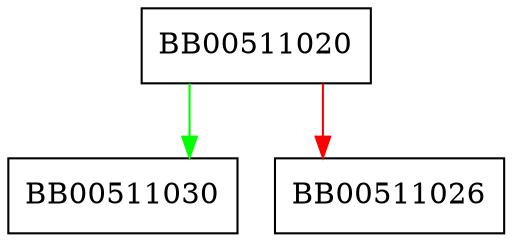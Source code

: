 digraph ASN1_GENERALIZEDTIME_check {
  node [shape="box"];
  graph [splines=ortho];
  BB00511020 -> BB00511030 [color="green"];
  BB00511020 -> BB00511026 [color="red"];
}